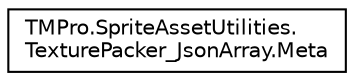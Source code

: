 digraph "Graphical Class Hierarchy"
{
 // LATEX_PDF_SIZE
  edge [fontname="Helvetica",fontsize="10",labelfontname="Helvetica",labelfontsize="10"];
  node [fontname="Helvetica",fontsize="10",shape=record];
  rankdir="LR";
  Node0 [label="TMPro.SpriteAssetUtilities.\lTexturePacker_JsonArray.Meta",height=0.2,width=0.4,color="black", fillcolor="white", style="filled",URL="$struct_t_m_pro_1_1_sprite_asset_utilities_1_1_texture_packer___json_array_1_1_meta.html",tooltip=" "];
}
